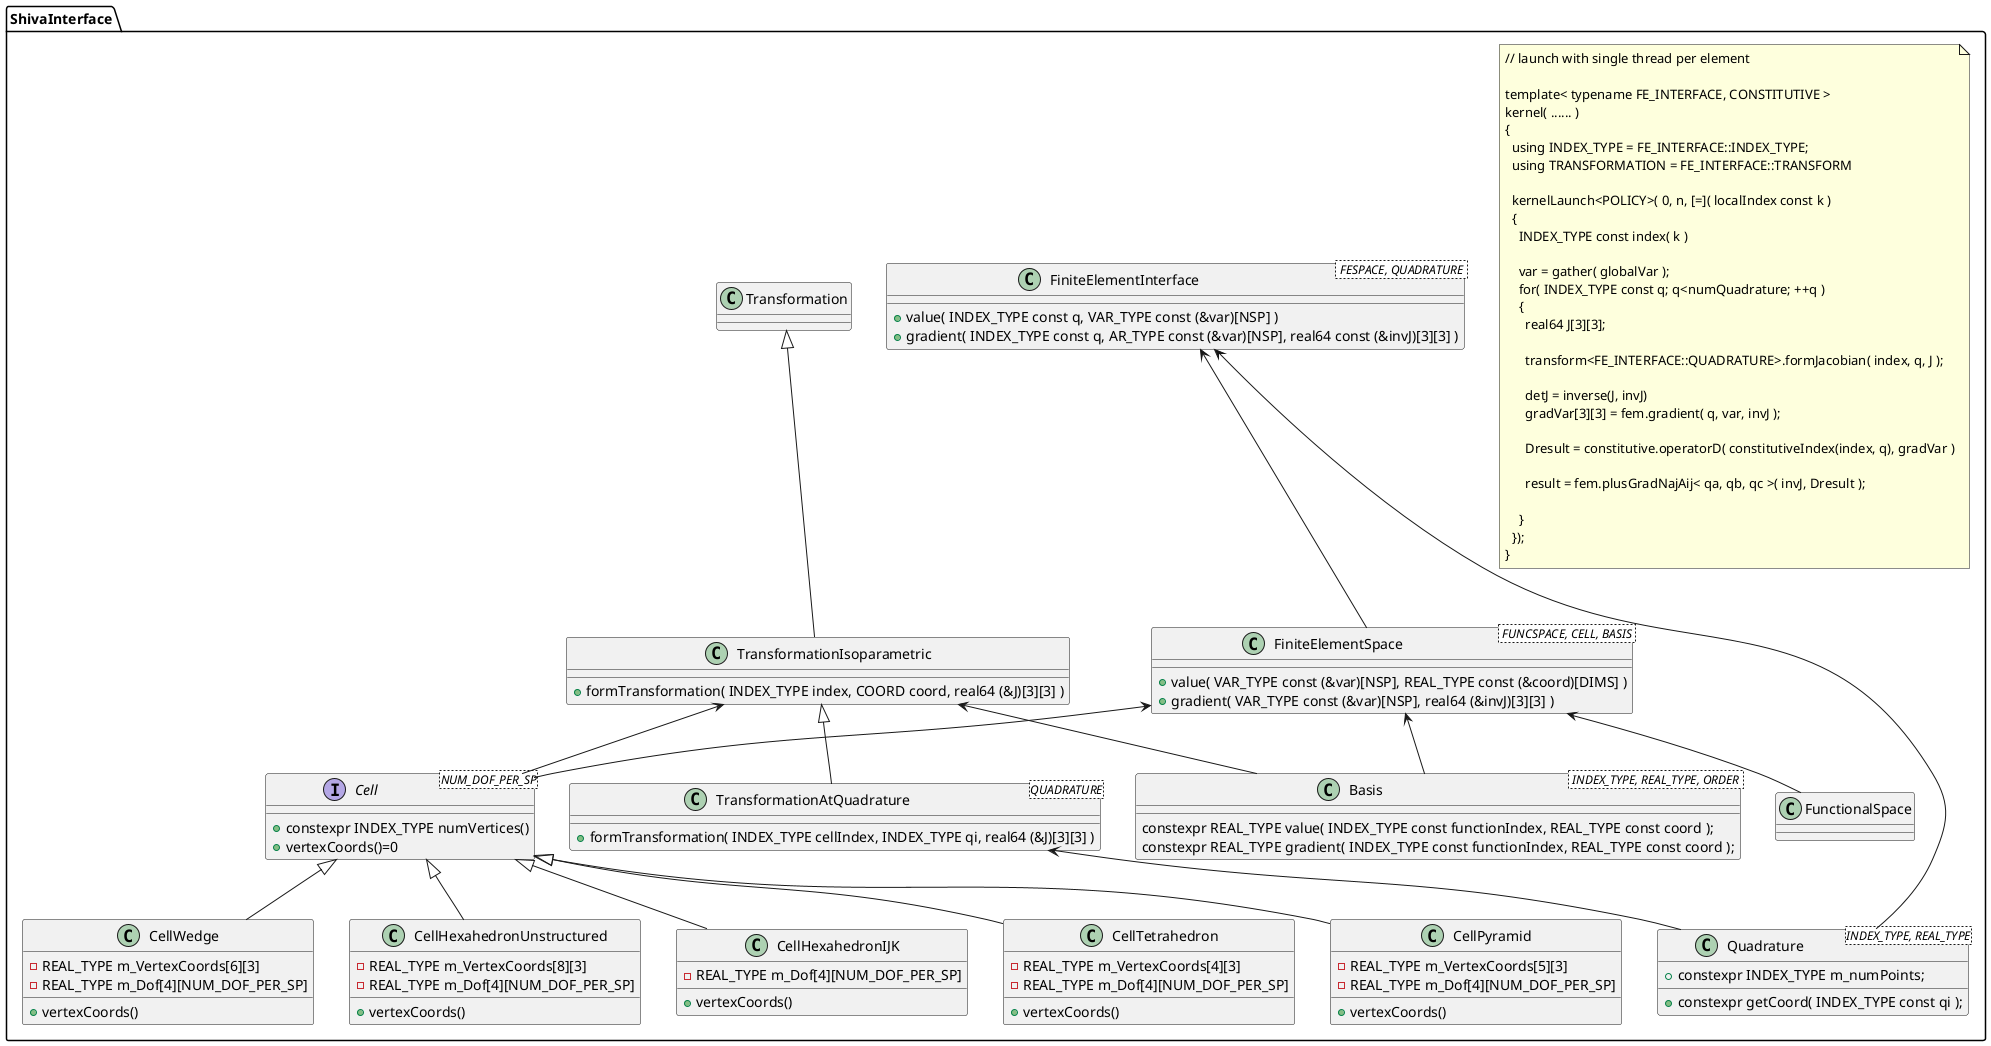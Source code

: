 @startuml(id=ShivaInterface)

!pragma useNewPackage
set separator .


namespace ShivaInterface {

note as N1
  // launch with single thread per element

  template< typename FE_INTERFACE, CONSTITUTIVE >
  kernel( ...... )
  {
    using INDEX_TYPE = FE_INTERFACE::INDEX_TYPE;
    using TRANSFORMATION = FE_INTERFACE::TRANSFORM

    kernelLaunch<POLICY>( 0, n, [=]( localIndex const k )
    {
      INDEX_TYPE const index( k )

      var = gather( globalVar );
      for( INDEX_TYPE const q; q<numQuadrature; ++q )
      {
        real64 J[3][3];

        transform<FE_INTERFACE::QUADRATURE>.formJacobian( index, q, J );

        detJ = inverse(J, invJ)
        gradVar[3][3] = fem.gradient( q, var, invJ );
        
        Dresult = constitutive.operatorD( constitutiveIndex(index, q), gradVar )

        result = fem.plusGradNajAij< qa, qb, qc >( invJ, Dresult );

      }
    });
  }
endnote



class Transformation {
}

class TransformationIsoparametric {
  +formTransformation( INDEX_TYPE index, COORD coord, real64 (&J)[3][3] )


}

class TransformationAtQuadrature<QUADRATURE> {
  +formTransformation( INDEX_TYPE cellIndex, INDEX_TYPE qi, real64 (&J)[3][3] )
}

class FiniteElementSpace< FUNCSPACE, CELL, BASIS > {
  +value( VAR_TYPE const (&var)[NSP], REAL_TYPE const (&coord)[DIMS] )
  +gradient( VAR_TYPE const (&var)[NSP], real64 (&invJ)[3][3] )
}

class FiniteElementInterface< FESPACE, QUADRATURE >  {
  +value( INDEX_TYPE const q, VAR_TYPE const (&var)[NSP] )
  +gradient( INDEX_TYPE const q, AR_TYPE const (&var)[NSP], real64 const (&invJ)[3][3] )
}


class Basis< INDEX_TYPE, REAL_TYPE, ORDER > {
  constexpr REAL_TYPE value( INDEX_TYPE const functionIndex, REAL_TYPE const coord );
  constexpr REAL_TYPE gradient( INDEX_TYPE const functionIndex, REAL_TYPE const coord );

}


class Quadrature<INDEX_TYPE, REAL_TYPE> {
+constexpr INDEX_TYPE m_numPoints;
+constexpr getCoord( INDEX_TYPE const qi );
}


interface Cell<NUM_DOF_PER_SP> {
  +constexpr INDEX_TYPE numVertices()
  +vertexCoords()=0
}

class CellTetrahedron {
  -REAL_TYPE m_VertexCoords[4][3]
  -REAL_TYPE m_Dof[4][NUM_DOF_PER_SP]
  +vertexCoords()
}

class CellPyramid {
  -REAL_TYPE m_VertexCoords[5][3]
  -REAL_TYPE m_Dof[4][NUM_DOF_PER_SP]
  +vertexCoords()
}

class CellWedge {
  -REAL_TYPE m_VertexCoords[6][3]
  -REAL_TYPE m_Dof[4][NUM_DOF_PER_SP]
  +vertexCoords()
}

class CellHexahedronUnstructured {
  -REAL_TYPE m_VertexCoords[8][3]
  -REAL_TYPE m_Dof[4][NUM_DOF_PER_SP]
  +vertexCoords()
}

class CellHexahedronIJK {
  -REAL_TYPE m_Dof[4][NUM_DOF_PER_SP]
  +vertexCoords()
}




Cell <|-- CellTetrahedron
Cell <|-- CellPyramid
Cell <|-- CellWedge
Cell <|-- CellHexahedronUnstructured
Cell <|-- CellHexahedronIJK



FiniteElementInterface <-- FiniteElementSpace
FiniteElementInterface <-- Quadrature
FiniteElementSpace <-- FunctionalSpace
FiniteElementSpace <-- Basis
FiniteElementSpace <-- Cell

Transformation <|-- TransformationIsoparametric
TransformationIsoparametric <|-- TransformationAtQuadrature
TransformationIsoparametric <-- Basis
TransformationIsoparametric <-- Cell
TransformationAtQuadrature <-- Quadrature

}


@enduml